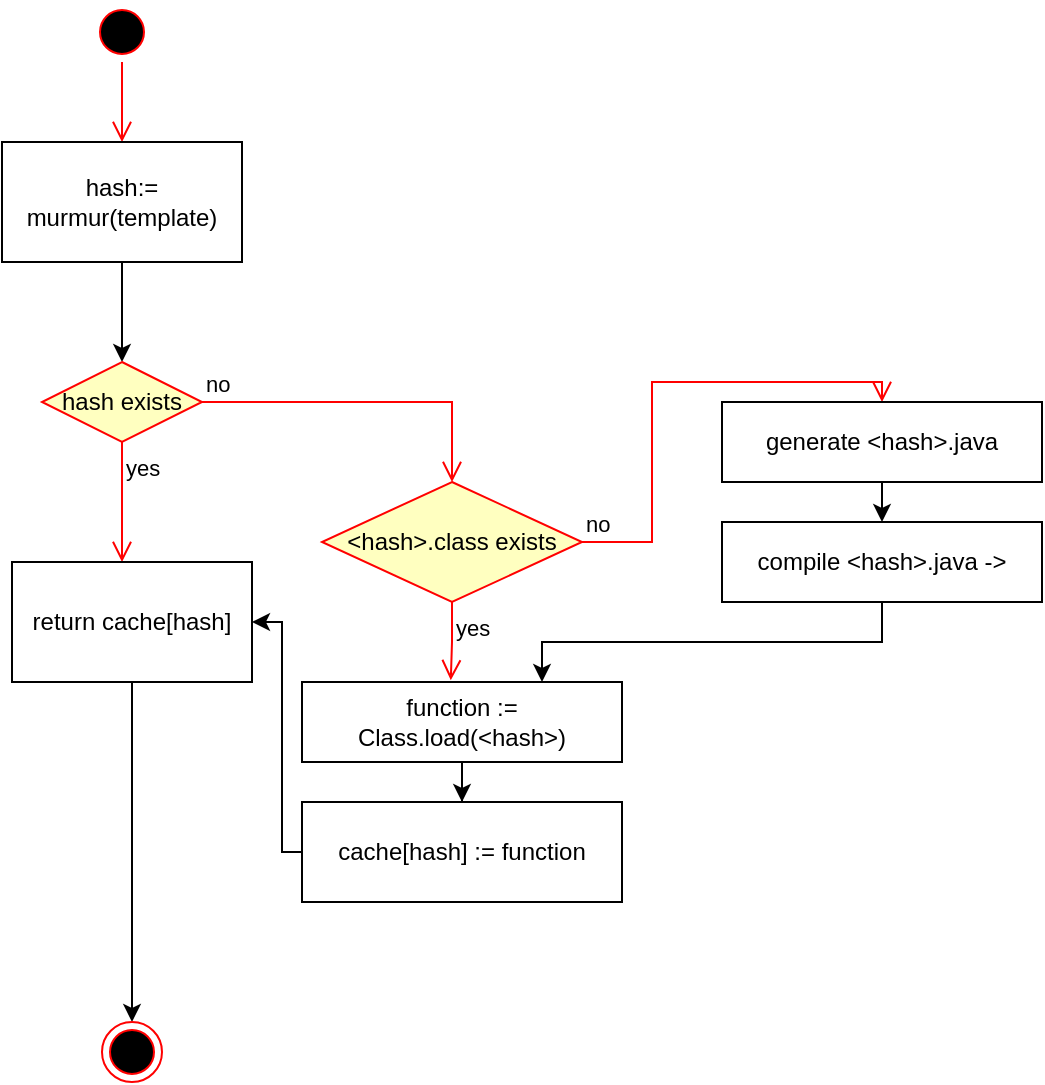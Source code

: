 <mxfile version="21.2.1" type="device">
  <diagram name="Page-1" id="lGPFFoaqfcr-Py8sLwQQ">
    <mxGraphModel dx="495" dy="326" grid="1" gridSize="10" guides="1" tooltips="1" connect="1" arrows="1" fold="1" page="1" pageScale="1" pageWidth="850" pageHeight="1100" math="0" shadow="0">
      <root>
        <mxCell id="0" />
        <mxCell id="1" parent="0" />
        <mxCell id="GctzgpcRxsWKXqkgcCEC-1" value="" style="ellipse;html=1;shape=startState;fillColor=#000000;strokeColor=#ff0000;" vertex="1" parent="1">
          <mxGeometry x="285" y="40" width="30" height="30" as="geometry" />
        </mxCell>
        <mxCell id="GctzgpcRxsWKXqkgcCEC-2" value="" style="edgeStyle=orthogonalEdgeStyle;html=1;verticalAlign=bottom;endArrow=open;endSize=8;strokeColor=#ff0000;rounded=0;entryX=0.5;entryY=0;entryDx=0;entryDy=0;" edge="1" source="GctzgpcRxsWKXqkgcCEC-1" parent="1" target="GctzgpcRxsWKXqkgcCEC-3">
          <mxGeometry relative="1" as="geometry">
            <mxPoint x="305" y="130" as="targetPoint" />
          </mxGeometry>
        </mxCell>
        <mxCell id="GctzgpcRxsWKXqkgcCEC-7" style="edgeStyle=orthogonalEdgeStyle;rounded=0;orthogonalLoop=1;jettySize=auto;html=1;entryX=0.5;entryY=0;entryDx=0;entryDy=0;" edge="1" parent="1" source="GctzgpcRxsWKXqkgcCEC-3" target="GctzgpcRxsWKXqkgcCEC-4">
          <mxGeometry relative="1" as="geometry" />
        </mxCell>
        <mxCell id="GctzgpcRxsWKXqkgcCEC-3" value="hash:= murmur(template)" style="rounded=0;whiteSpace=wrap;html=1;" vertex="1" parent="1">
          <mxGeometry x="240" y="110" width="120" height="60" as="geometry" />
        </mxCell>
        <mxCell id="GctzgpcRxsWKXqkgcCEC-4" value="hash exists" style="rhombus;whiteSpace=wrap;html=1;fontColor=#000000;fillColor=#ffffc0;strokeColor=#ff0000;" vertex="1" parent="1">
          <mxGeometry x="260" y="220" width="80" height="40" as="geometry" />
        </mxCell>
        <mxCell id="GctzgpcRxsWKXqkgcCEC-5" value="no" style="edgeStyle=orthogonalEdgeStyle;html=1;align=left;verticalAlign=bottom;endArrow=open;endSize=8;strokeColor=#ff0000;rounded=0;entryX=0.5;entryY=0;entryDx=0;entryDy=0;" edge="1" source="GctzgpcRxsWKXqkgcCEC-4" parent="1" target="GctzgpcRxsWKXqkgcCEC-12">
          <mxGeometry x="-1" relative="1" as="geometry">
            <mxPoint x="440" y="240" as="targetPoint" />
          </mxGeometry>
        </mxCell>
        <mxCell id="GctzgpcRxsWKXqkgcCEC-6" value="yes" style="edgeStyle=orthogonalEdgeStyle;html=1;align=left;verticalAlign=top;endArrow=open;endSize=8;strokeColor=#ff0000;rounded=0;" edge="1" source="GctzgpcRxsWKXqkgcCEC-4" parent="1">
          <mxGeometry x="-1" relative="1" as="geometry">
            <mxPoint x="300" y="320" as="targetPoint" />
          </mxGeometry>
        </mxCell>
        <mxCell id="GctzgpcRxsWKXqkgcCEC-11" style="edgeStyle=orthogonalEdgeStyle;rounded=0;orthogonalLoop=1;jettySize=auto;html=1;entryX=0.5;entryY=0;entryDx=0;entryDy=0;" edge="1" parent="1" source="GctzgpcRxsWKXqkgcCEC-9" target="GctzgpcRxsWKXqkgcCEC-10">
          <mxGeometry relative="1" as="geometry" />
        </mxCell>
        <mxCell id="GctzgpcRxsWKXqkgcCEC-9" value="return cache[hash]" style="rounded=0;whiteSpace=wrap;html=1;" vertex="1" parent="1">
          <mxGeometry x="245" y="320" width="120" height="60" as="geometry" />
        </mxCell>
        <mxCell id="GctzgpcRxsWKXqkgcCEC-10" value="" style="ellipse;html=1;shape=endState;fillColor=#000000;strokeColor=#ff0000;" vertex="1" parent="1">
          <mxGeometry x="290" y="550" width="30" height="30" as="geometry" />
        </mxCell>
        <mxCell id="GctzgpcRxsWKXqkgcCEC-12" value="&amp;lt;hash&amp;gt;.class exists" style="rhombus;whiteSpace=wrap;html=1;fontColor=#000000;fillColor=#ffffc0;strokeColor=#ff0000;" vertex="1" parent="1">
          <mxGeometry x="400" y="280" width="130" height="60" as="geometry" />
        </mxCell>
        <mxCell id="GctzgpcRxsWKXqkgcCEC-13" value="no" style="edgeStyle=orthogonalEdgeStyle;html=1;align=left;verticalAlign=bottom;endArrow=open;endSize=8;strokeColor=#ff0000;rounded=0;entryX=0.5;entryY=0;entryDx=0;entryDy=0;" edge="1" source="GctzgpcRxsWKXqkgcCEC-12" parent="1" target="GctzgpcRxsWKXqkgcCEC-19">
          <mxGeometry x="-1" relative="1" as="geometry">
            <mxPoint x="580" y="300" as="targetPoint" />
          </mxGeometry>
        </mxCell>
        <mxCell id="GctzgpcRxsWKXqkgcCEC-14" value="yes" style="edgeStyle=orthogonalEdgeStyle;html=1;align=left;verticalAlign=top;endArrow=open;endSize=8;strokeColor=#ff0000;rounded=0;entryX=0.465;entryY=-0.022;entryDx=0;entryDy=0;entryPerimeter=0;" edge="1" source="GctzgpcRxsWKXqkgcCEC-12" parent="1" target="GctzgpcRxsWKXqkgcCEC-15">
          <mxGeometry x="-1" relative="1" as="geometry">
            <mxPoint x="440" y="380" as="targetPoint" />
          </mxGeometry>
        </mxCell>
        <mxCell id="GctzgpcRxsWKXqkgcCEC-17" style="edgeStyle=orthogonalEdgeStyle;rounded=0;orthogonalLoop=1;jettySize=auto;html=1;entryX=0.5;entryY=0;entryDx=0;entryDy=0;" edge="1" parent="1" source="GctzgpcRxsWKXqkgcCEC-15" target="GctzgpcRxsWKXqkgcCEC-16">
          <mxGeometry relative="1" as="geometry" />
        </mxCell>
        <mxCell id="GctzgpcRxsWKXqkgcCEC-15" value="function := Class.load(&amp;lt;hash&amp;gt;)" style="rounded=0;whiteSpace=wrap;html=1;" vertex="1" parent="1">
          <mxGeometry x="390" y="380" width="160" height="40" as="geometry" />
        </mxCell>
        <mxCell id="GctzgpcRxsWKXqkgcCEC-18" style="edgeStyle=orthogonalEdgeStyle;rounded=0;orthogonalLoop=1;jettySize=auto;html=1;entryX=1;entryY=0.5;entryDx=0;entryDy=0;" edge="1" parent="1" source="GctzgpcRxsWKXqkgcCEC-16" target="GctzgpcRxsWKXqkgcCEC-9">
          <mxGeometry relative="1" as="geometry">
            <Array as="points">
              <mxPoint x="380" y="465" />
              <mxPoint x="380" y="350" />
            </Array>
          </mxGeometry>
        </mxCell>
        <mxCell id="GctzgpcRxsWKXqkgcCEC-16" value="cache[hash] := function" style="rounded=0;whiteSpace=wrap;html=1;" vertex="1" parent="1">
          <mxGeometry x="390" y="440" width="160" height="50" as="geometry" />
        </mxCell>
        <mxCell id="GctzgpcRxsWKXqkgcCEC-21" style="edgeStyle=orthogonalEdgeStyle;rounded=0;orthogonalLoop=1;jettySize=auto;html=1;exitX=0.5;exitY=1;exitDx=0;exitDy=0;entryX=0.5;entryY=0;entryDx=0;entryDy=0;" edge="1" parent="1" source="GctzgpcRxsWKXqkgcCEC-19" target="GctzgpcRxsWKXqkgcCEC-20">
          <mxGeometry relative="1" as="geometry" />
        </mxCell>
        <mxCell id="GctzgpcRxsWKXqkgcCEC-19" value="generate &amp;lt;hash&amp;gt;.java" style="rounded=0;whiteSpace=wrap;html=1;" vertex="1" parent="1">
          <mxGeometry x="600" y="240" width="160" height="40" as="geometry" />
        </mxCell>
        <mxCell id="GctzgpcRxsWKXqkgcCEC-22" style="edgeStyle=orthogonalEdgeStyle;rounded=0;orthogonalLoop=1;jettySize=auto;html=1;entryX=0.75;entryY=0;entryDx=0;entryDy=0;exitX=0.5;exitY=1;exitDx=0;exitDy=0;" edge="1" parent="1" source="GctzgpcRxsWKXqkgcCEC-20" target="GctzgpcRxsWKXqkgcCEC-15">
          <mxGeometry relative="1" as="geometry" />
        </mxCell>
        <mxCell id="GctzgpcRxsWKXqkgcCEC-20" value="compile &amp;lt;hash&amp;gt;.java -&amp;gt;" style="rounded=0;whiteSpace=wrap;html=1;" vertex="1" parent="1">
          <mxGeometry x="600" y="300" width="160" height="40" as="geometry" />
        </mxCell>
      </root>
    </mxGraphModel>
  </diagram>
</mxfile>
